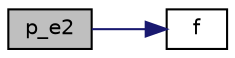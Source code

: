digraph "p_e2"
{
  edge [fontname="Helvetica",fontsize="10",labelfontname="Helvetica",labelfontsize="10"];
  node [fontname="Helvetica",fontsize="10",shape=record];
  rankdir="LR";
  Node1 [label="p_e2",height=0.2,width=0.4,color="black", fillcolor="grey75", style="filled", fontcolor="black"];
  Node1 -> Node2 [color="midnightblue",fontsize="10",style="solid"];
  Node2 [label="f",height=0.2,width=0.4,color="black", fillcolor="white", style="filled",URL="$d7/dd1/80211b_8c.html#ae7ffc1a8f84fa47a0812b2f2b9627132"];
}
